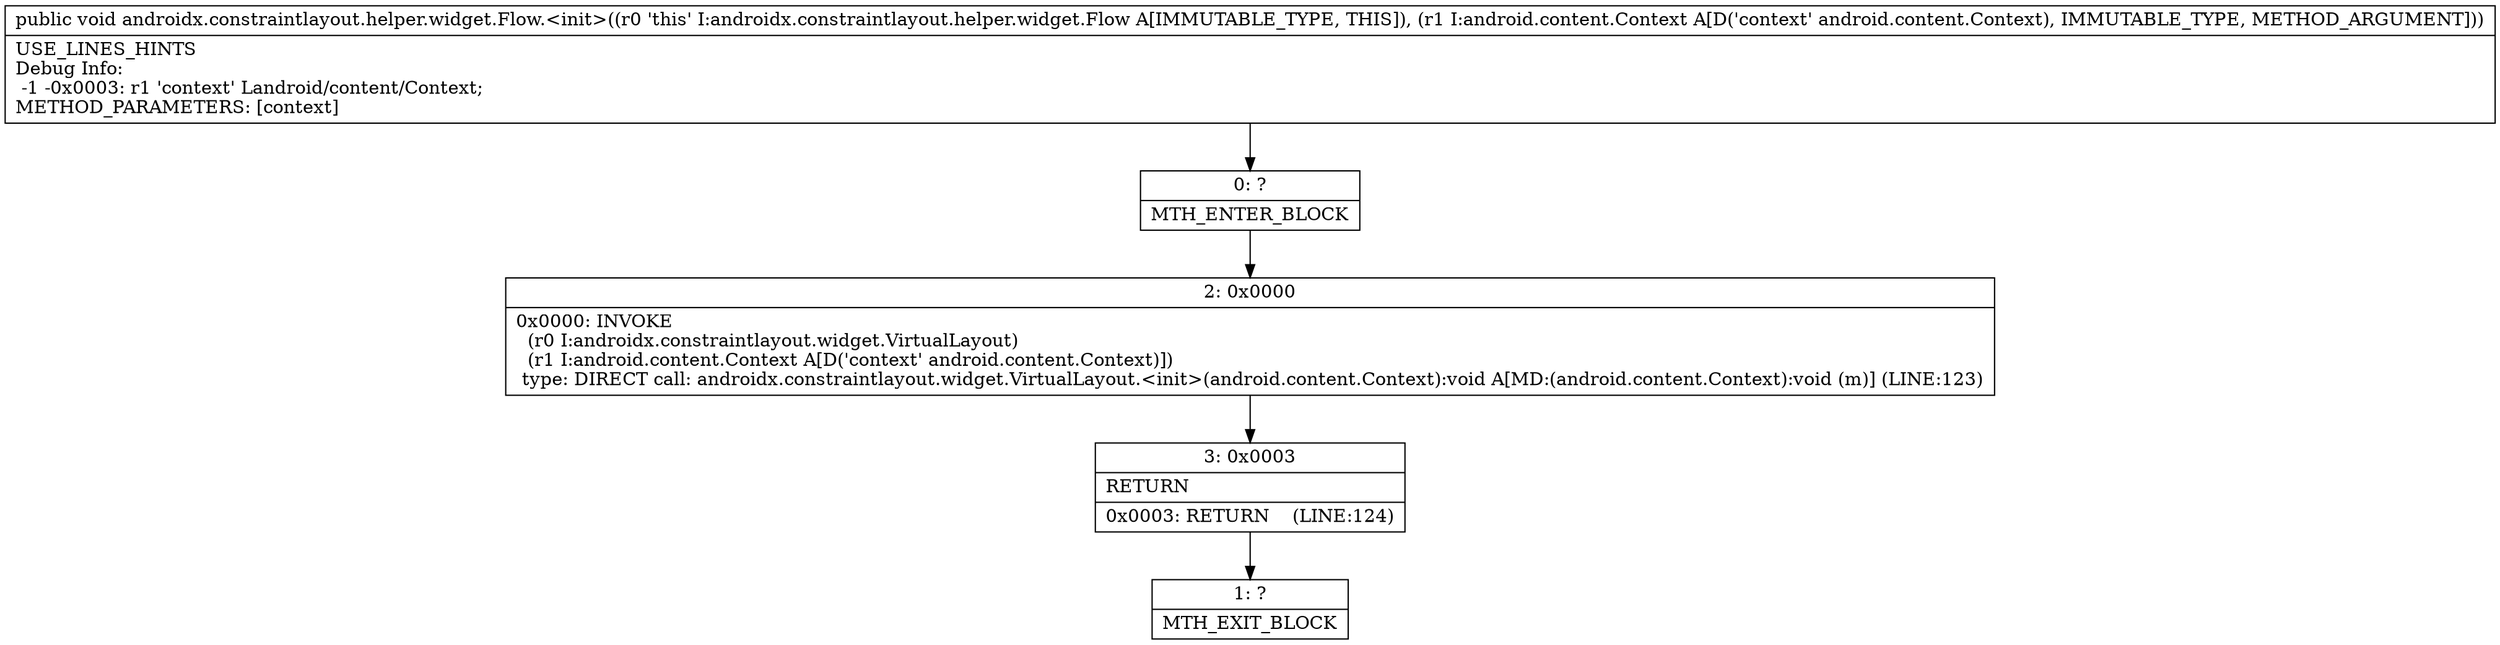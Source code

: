 digraph "CFG forandroidx.constraintlayout.helper.widget.Flow.\<init\>(Landroid\/content\/Context;)V" {
Node_0 [shape=record,label="{0\:\ ?|MTH_ENTER_BLOCK\l}"];
Node_2 [shape=record,label="{2\:\ 0x0000|0x0000: INVOKE  \l  (r0 I:androidx.constraintlayout.widget.VirtualLayout)\l  (r1 I:android.content.Context A[D('context' android.content.Context)])\l type: DIRECT call: androidx.constraintlayout.widget.VirtualLayout.\<init\>(android.content.Context):void A[MD:(android.content.Context):void (m)] (LINE:123)\l}"];
Node_3 [shape=record,label="{3\:\ 0x0003|RETURN\l|0x0003: RETURN    (LINE:124)\l}"];
Node_1 [shape=record,label="{1\:\ ?|MTH_EXIT_BLOCK\l}"];
MethodNode[shape=record,label="{public void androidx.constraintlayout.helper.widget.Flow.\<init\>((r0 'this' I:androidx.constraintlayout.helper.widget.Flow A[IMMUTABLE_TYPE, THIS]), (r1 I:android.content.Context A[D('context' android.content.Context), IMMUTABLE_TYPE, METHOD_ARGUMENT]))  | USE_LINES_HINTS\lDebug Info:\l  \-1 \-0x0003: r1 'context' Landroid\/content\/Context;\lMETHOD_PARAMETERS: [context]\l}"];
MethodNode -> Node_0;Node_0 -> Node_2;
Node_2 -> Node_3;
Node_3 -> Node_1;
}

